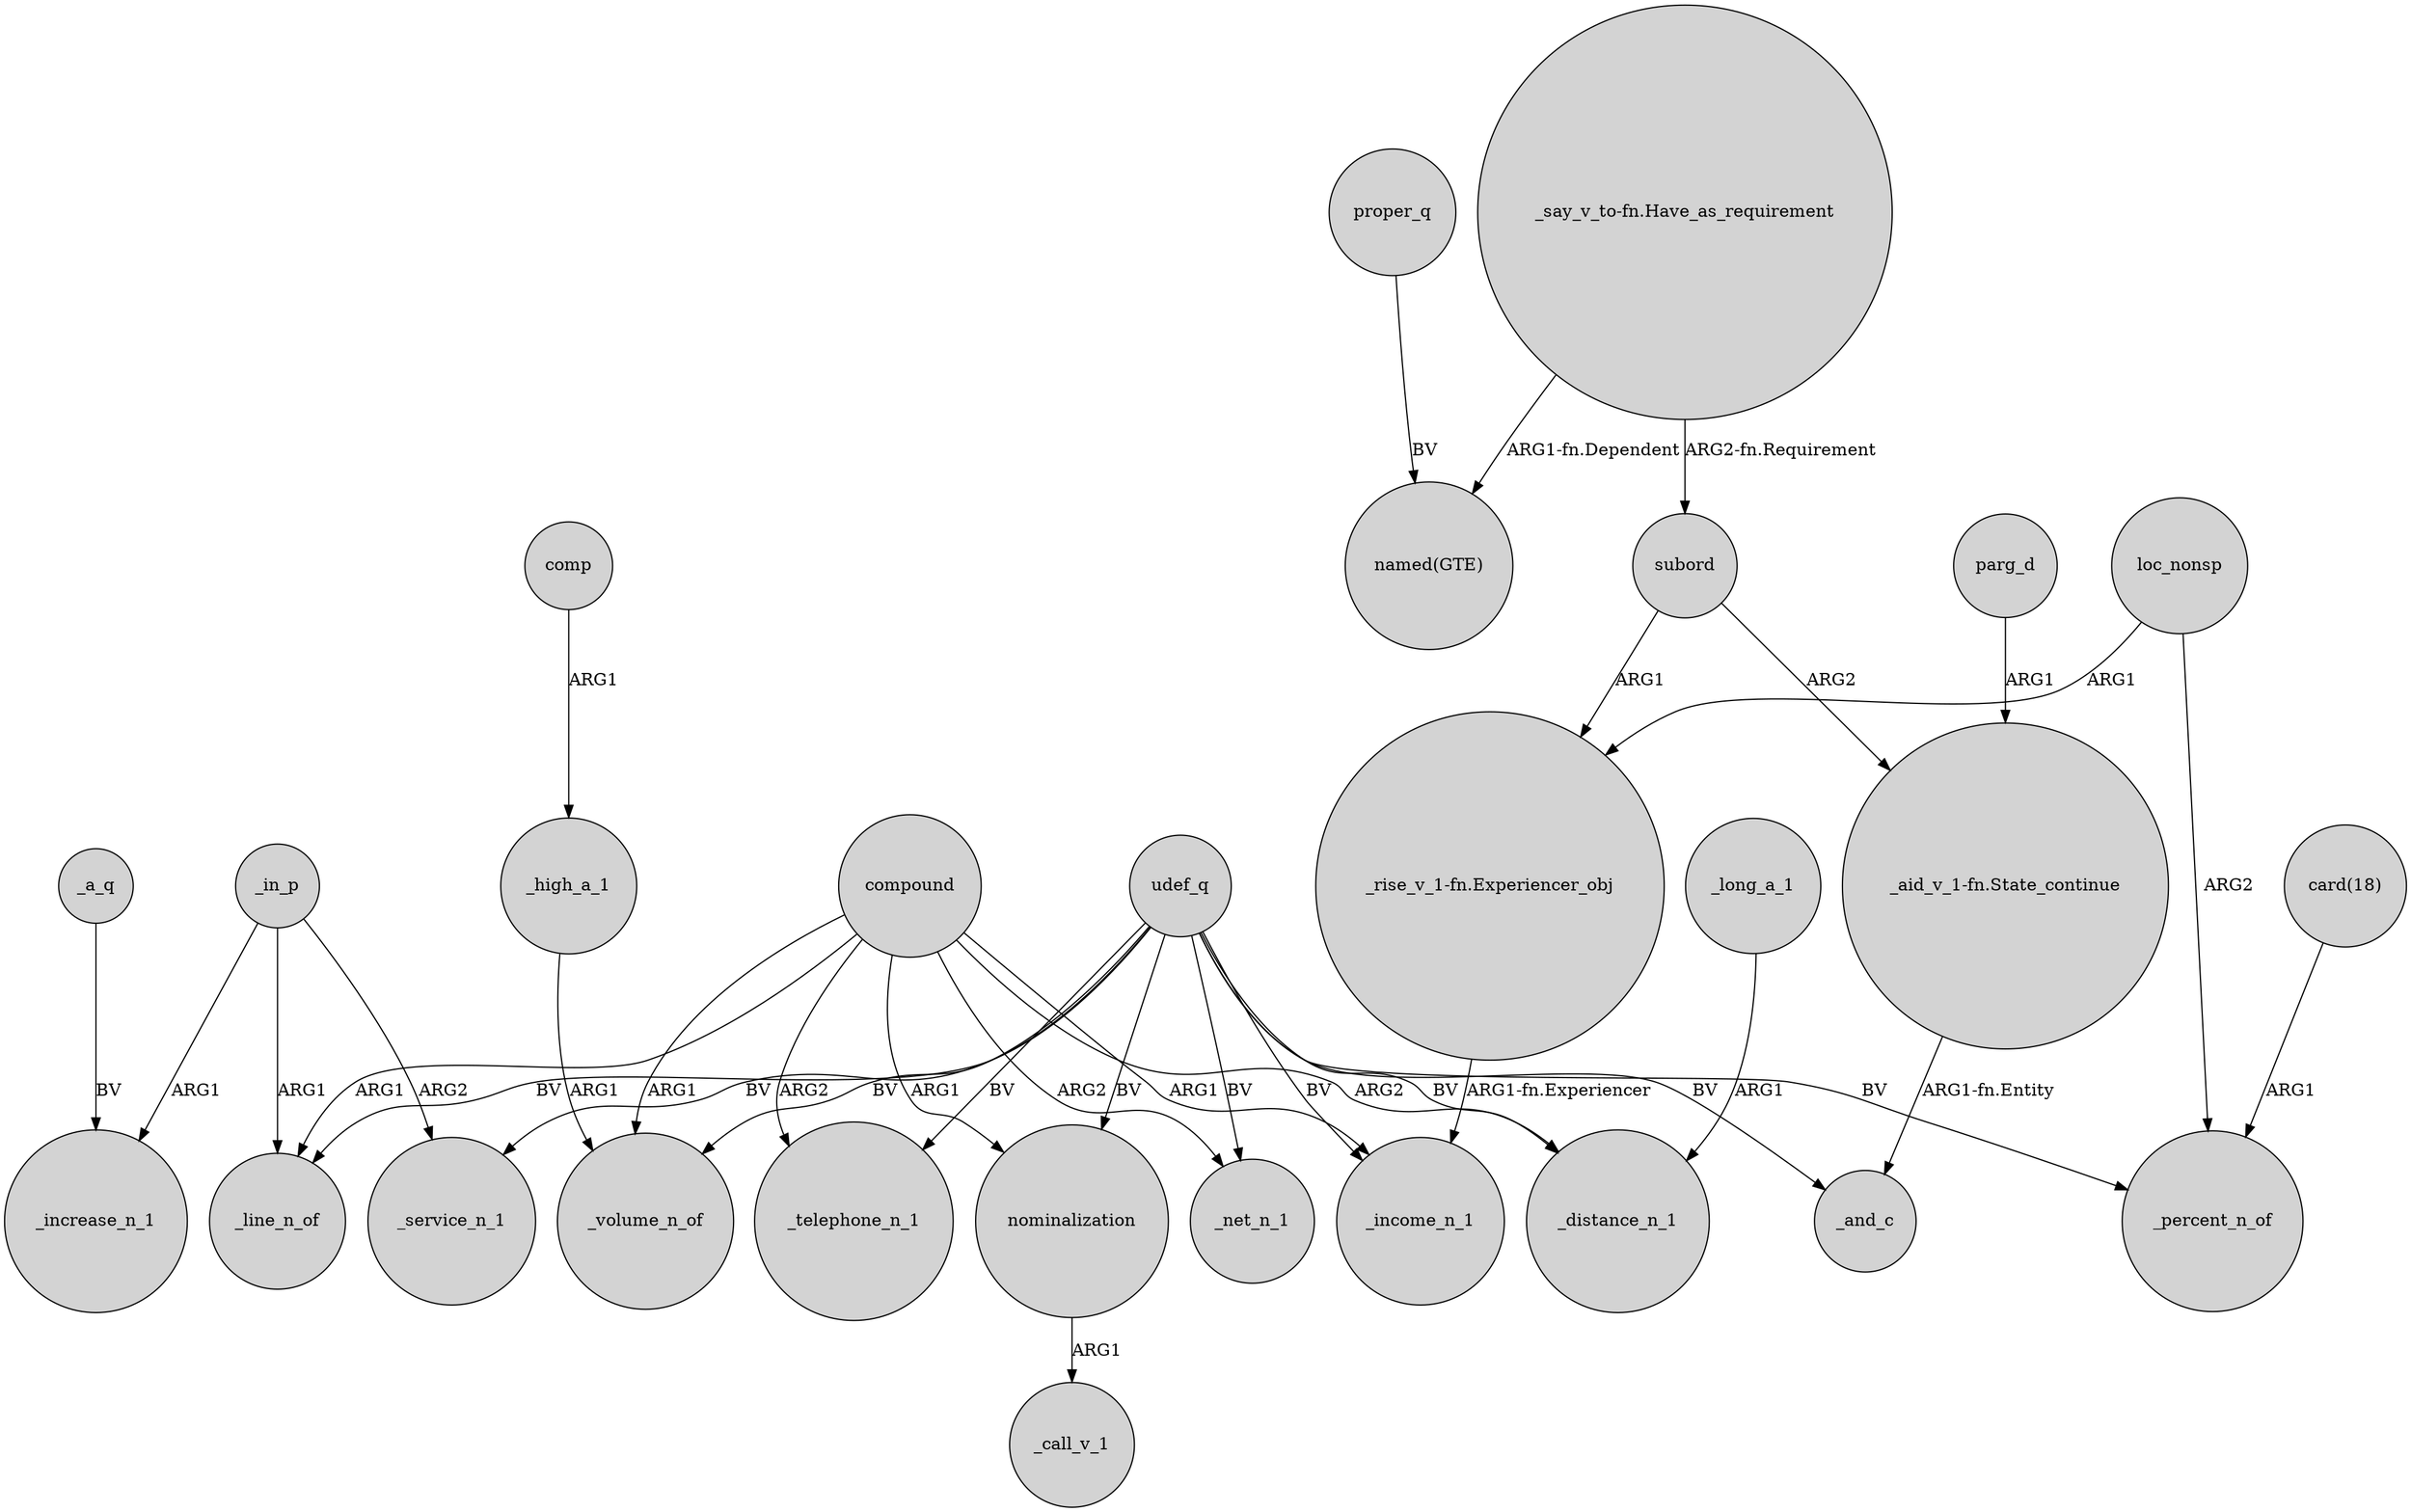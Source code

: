 digraph {
	node [shape=circle style=filled]
	compound -> _volume_n_of [label=ARG1]
	udef_q -> _service_n_1 [label=BV]
	udef_q -> _telephone_n_1 [label=BV]
	compound -> _net_n_1 [label=ARG2]
	subord -> "_rise_v_1-fn.Experiencer_obj" [label=ARG1]
	udef_q -> _line_n_of [label=BV]
	loc_nonsp -> "_rise_v_1-fn.Experiencer_obj" [label=ARG1]
	"_aid_v_1-fn.State_continue" -> _and_c [label="ARG1-fn.Entity"]
	udef_q -> _distance_n_1 [label=BV]
	"card(18)" -> _percent_n_of [label=ARG1]
	udef_q -> _income_n_1 [label=BV]
	compound -> _distance_n_1 [label=ARG2]
	udef_q -> nominalization [label=BV]
	proper_q -> "named(GTE)" [label=BV]
	udef_q -> _and_c [label=BV]
	"_rise_v_1-fn.Experiencer_obj" -> _income_n_1 [label="ARG1-fn.Experiencer"]
	udef_q -> _volume_n_of [label=BV]
	compound -> _line_n_of [label=ARG1]
	compound -> nominalization [label=ARG1]
	compound -> _income_n_1 [label=ARG1]
	compound -> _telephone_n_1 [label=ARG2]
	udef_q -> _percent_n_of [label=BV]
	_long_a_1 -> _distance_n_1 [label=ARG1]
	_in_p -> _service_n_1 [label=ARG2]
	comp -> _high_a_1 [label=ARG1]
	_in_p -> _line_n_of [label=ARG1]
	udef_q -> _net_n_1 [label=BV]
	"_say_v_to-fn.Have_as_requirement" -> subord [label="ARG2-fn.Requirement"]
	nominalization -> _call_v_1 [label=ARG1]
	_a_q -> _increase_n_1 [label=BV]
	subord -> "_aid_v_1-fn.State_continue" [label=ARG2]
	parg_d -> "_aid_v_1-fn.State_continue" [label=ARG1]
	_high_a_1 -> _volume_n_of [label=ARG1]
	_in_p -> _increase_n_1 [label=ARG1]
	"_say_v_to-fn.Have_as_requirement" -> "named(GTE)" [label="ARG1-fn.Dependent"]
	loc_nonsp -> _percent_n_of [label=ARG2]
}
